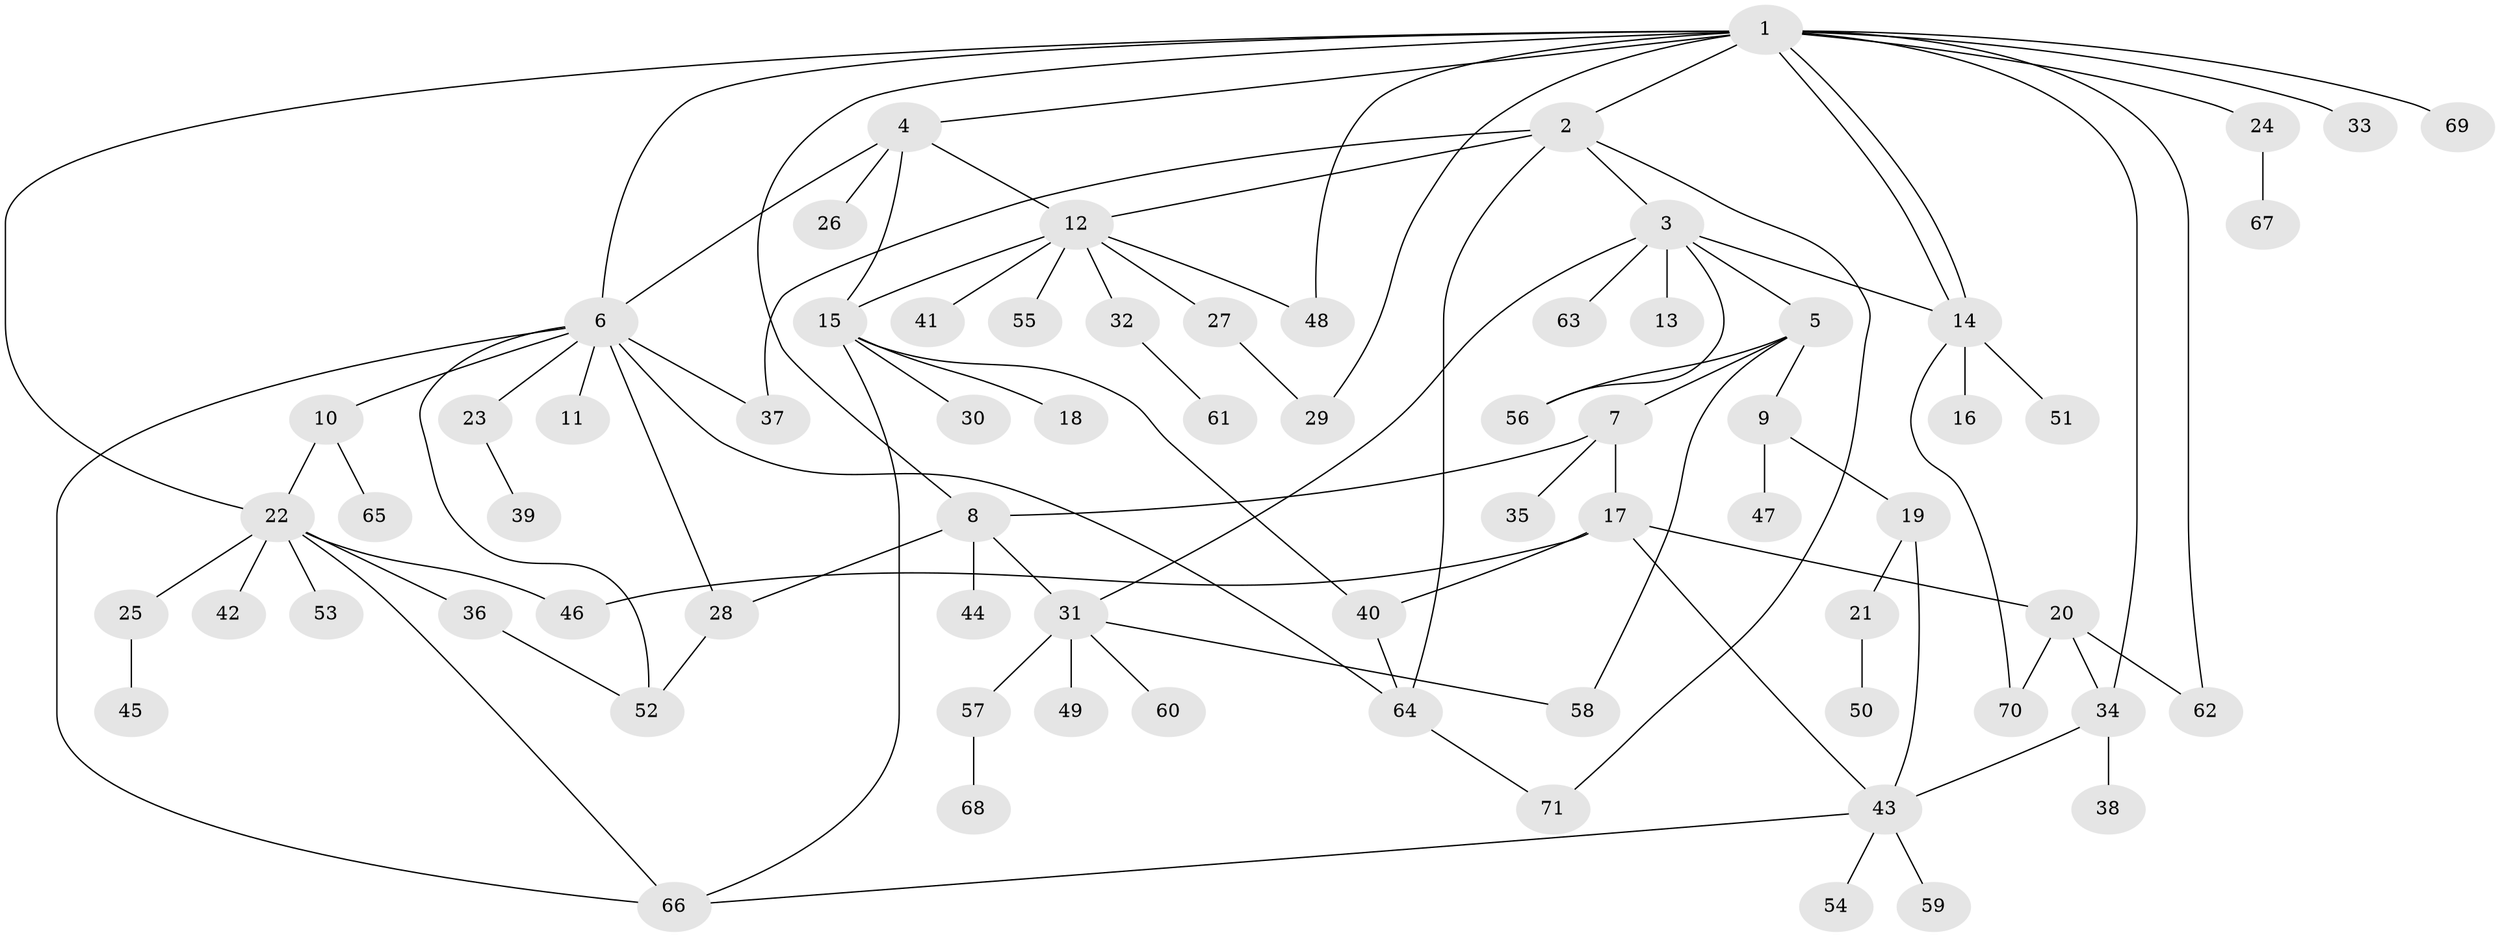 // Generated by graph-tools (version 1.1) at 2025/47/03/09/25 04:47:59]
// undirected, 71 vertices, 99 edges
graph export_dot {
graph [start="1"]
  node [color=gray90,style=filled];
  1;
  2;
  3;
  4;
  5;
  6;
  7;
  8;
  9;
  10;
  11;
  12;
  13;
  14;
  15;
  16;
  17;
  18;
  19;
  20;
  21;
  22;
  23;
  24;
  25;
  26;
  27;
  28;
  29;
  30;
  31;
  32;
  33;
  34;
  35;
  36;
  37;
  38;
  39;
  40;
  41;
  42;
  43;
  44;
  45;
  46;
  47;
  48;
  49;
  50;
  51;
  52;
  53;
  54;
  55;
  56;
  57;
  58;
  59;
  60;
  61;
  62;
  63;
  64;
  65;
  66;
  67;
  68;
  69;
  70;
  71;
  1 -- 2;
  1 -- 4;
  1 -- 6;
  1 -- 8;
  1 -- 14;
  1 -- 14;
  1 -- 22;
  1 -- 24;
  1 -- 29;
  1 -- 33;
  1 -- 34;
  1 -- 48;
  1 -- 62;
  1 -- 69;
  2 -- 3;
  2 -- 12;
  2 -- 37;
  2 -- 64;
  2 -- 71;
  3 -- 5;
  3 -- 13;
  3 -- 14;
  3 -- 31;
  3 -- 56;
  3 -- 63;
  4 -- 6;
  4 -- 12;
  4 -- 15;
  4 -- 26;
  5 -- 7;
  5 -- 9;
  5 -- 56;
  5 -- 58;
  6 -- 10;
  6 -- 11;
  6 -- 23;
  6 -- 28;
  6 -- 37;
  6 -- 52;
  6 -- 64;
  6 -- 66;
  7 -- 8;
  7 -- 17;
  7 -- 35;
  8 -- 28;
  8 -- 31;
  8 -- 44;
  9 -- 19;
  9 -- 47;
  10 -- 22;
  10 -- 65;
  12 -- 15;
  12 -- 27;
  12 -- 32;
  12 -- 41;
  12 -- 48;
  12 -- 55;
  14 -- 16;
  14 -- 51;
  14 -- 70;
  15 -- 18;
  15 -- 30;
  15 -- 40;
  15 -- 66;
  17 -- 20;
  17 -- 40;
  17 -- 43;
  17 -- 46;
  19 -- 21;
  19 -- 43;
  20 -- 34;
  20 -- 62;
  20 -- 70;
  21 -- 50;
  22 -- 25;
  22 -- 36;
  22 -- 42;
  22 -- 46;
  22 -- 53;
  22 -- 66;
  23 -- 39;
  24 -- 67;
  25 -- 45;
  27 -- 29;
  28 -- 52;
  31 -- 49;
  31 -- 57;
  31 -- 58;
  31 -- 60;
  32 -- 61;
  34 -- 38;
  34 -- 43;
  36 -- 52;
  40 -- 64;
  43 -- 54;
  43 -- 59;
  43 -- 66;
  57 -- 68;
  64 -- 71;
}
